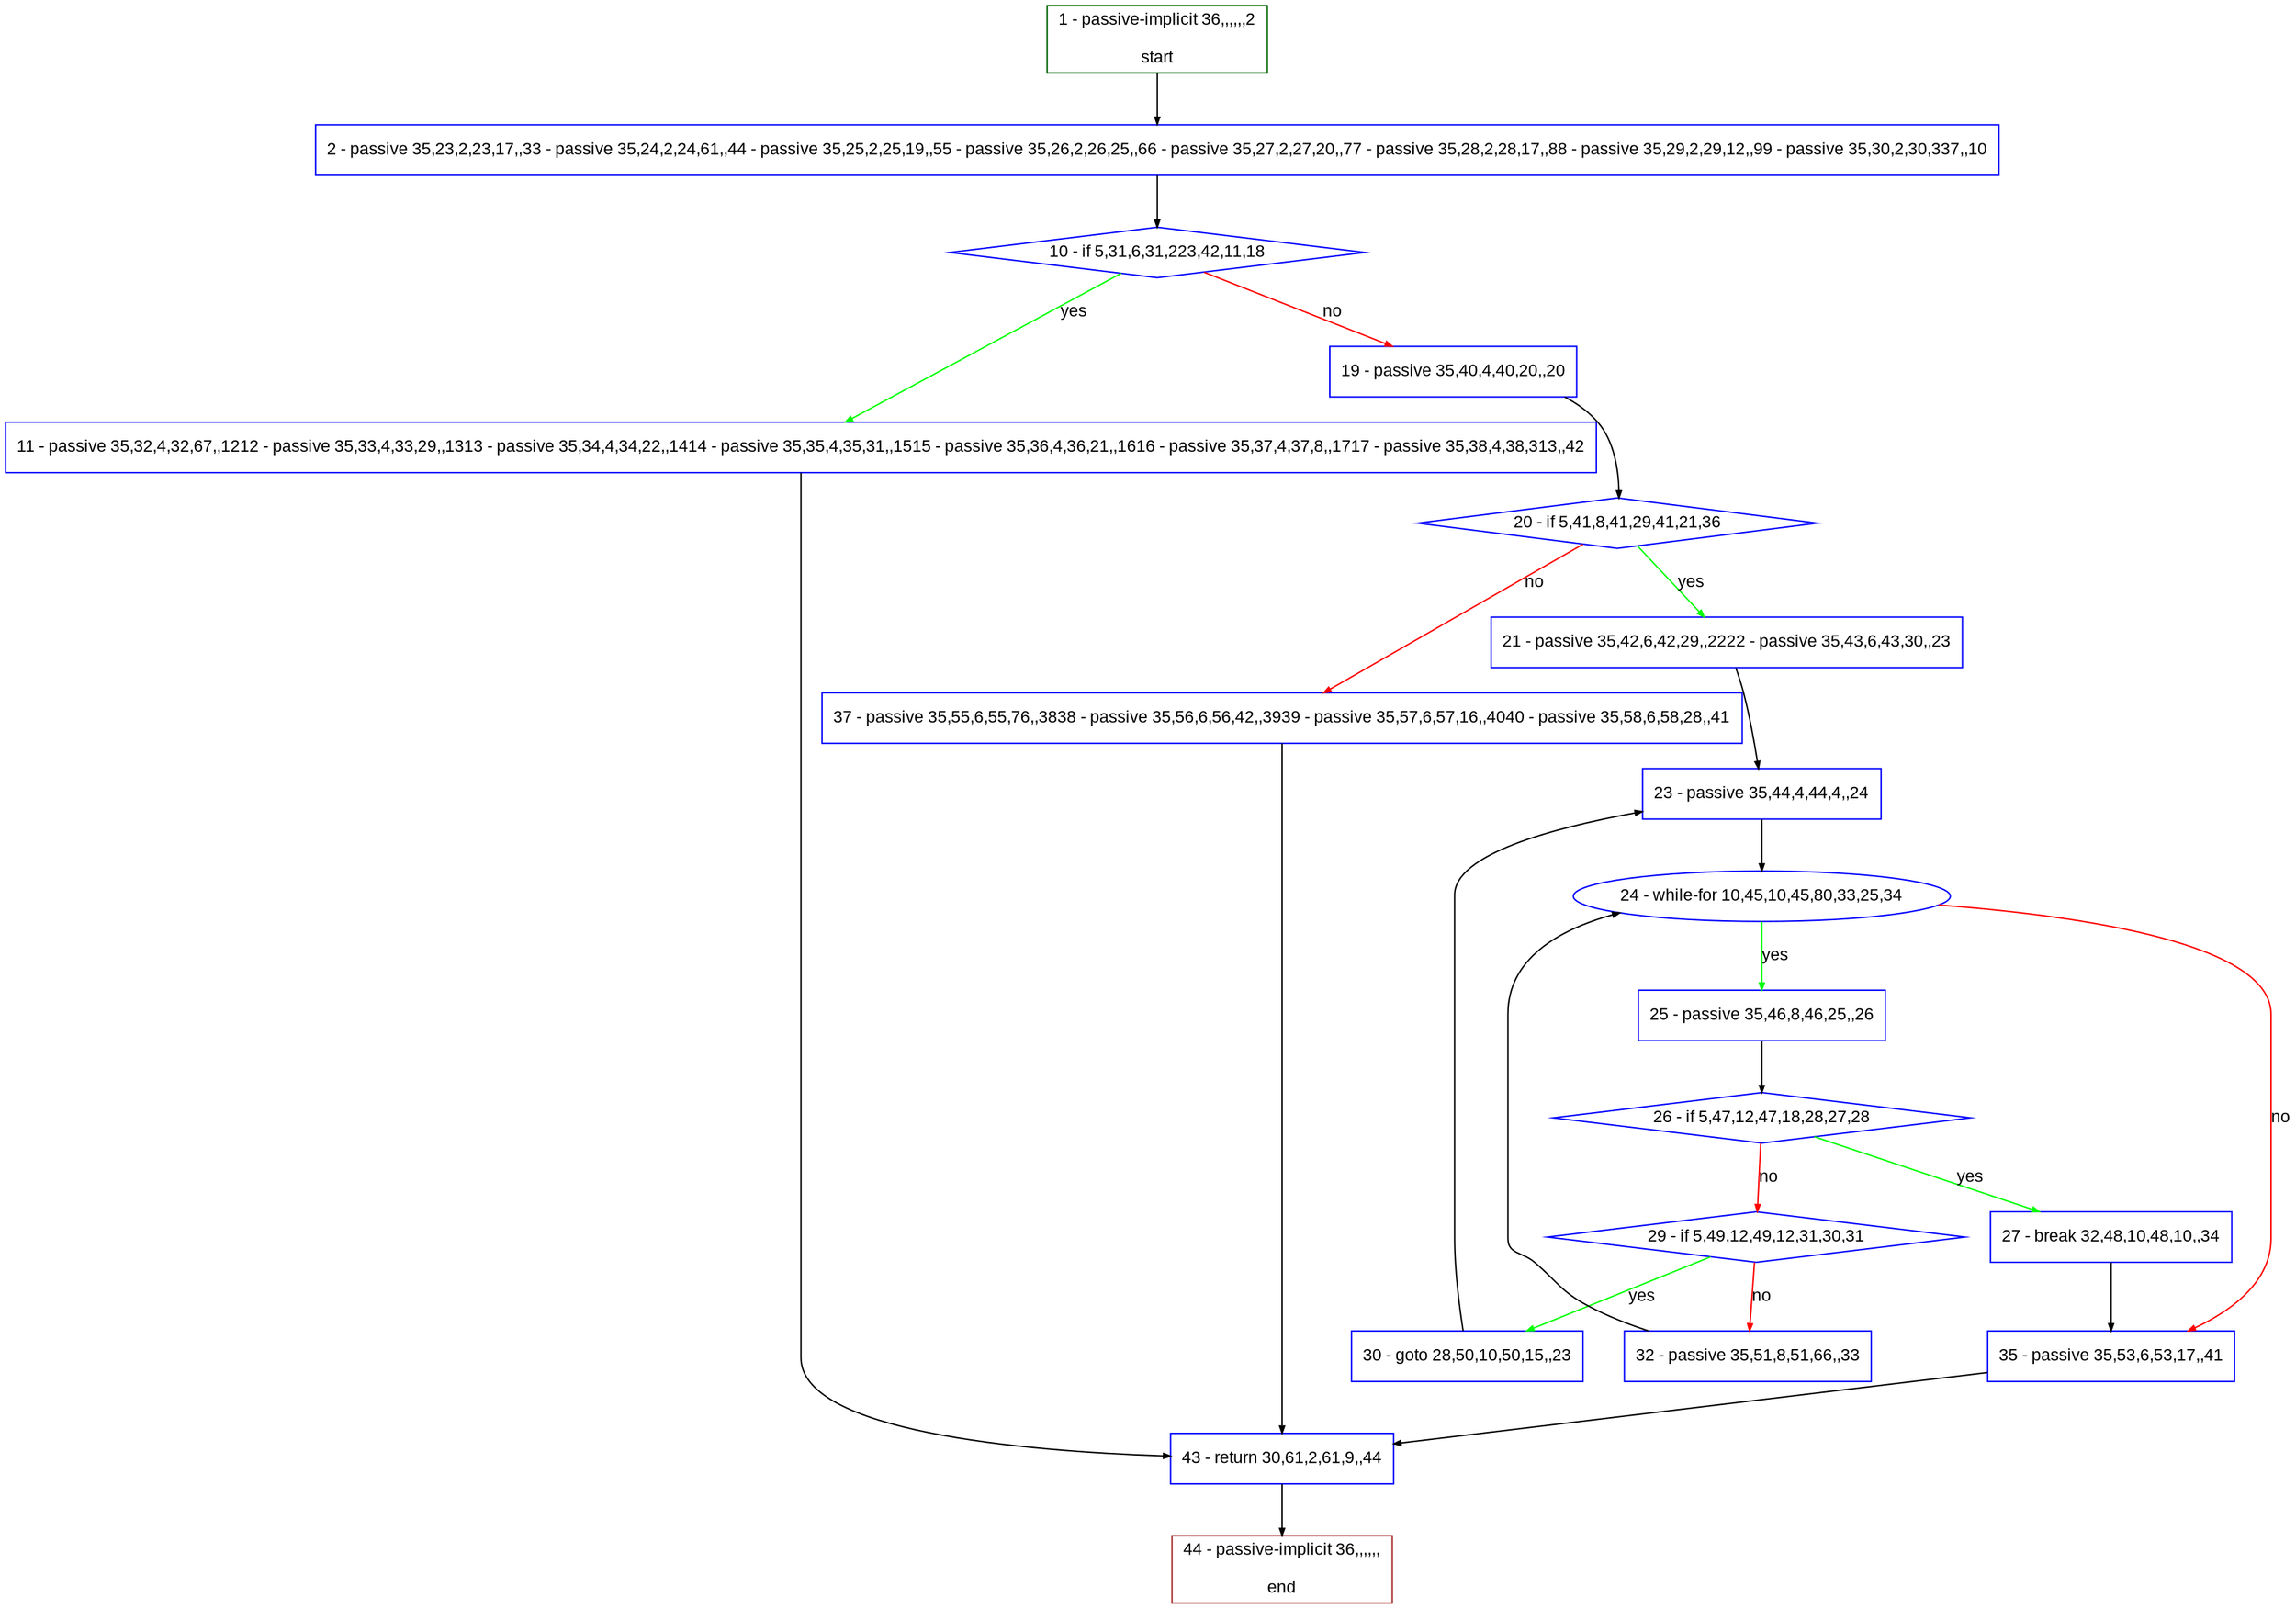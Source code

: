 digraph "" {
  graph [pack="true", label="", fontsize="12", packmode="clust", fontname="Arial", fillcolor="#FFFFCC", bgcolor="white", style="rounded,filled", compound="true"];
  node [node_initialized="no", label="", color="grey", fontsize="12", fillcolor="white", fontname="Arial", style="filled", shape="rectangle", compound="true", fixedsize="false"];
  edge [fontcolor="black", arrowhead="normal", arrowtail="none", arrowsize="0.5", ltail="", label="", color="black", fontsize="12", lhead="", fontname="Arial", dir="forward", compound="true"];
  __N1 [label="2 - passive 35,23,2,23,17,,33 - passive 35,24,2,24,61,,44 - passive 35,25,2,25,19,,55 - passive 35,26,2,26,25,,66 - passive 35,27,2,27,20,,77 - passive 35,28,2,28,17,,88 - passive 35,29,2,29,12,,99 - passive 35,30,2,30,337,,10", color="#0000ff", fillcolor="#ffffff", style="filled", shape="box"];
  __N2 [label="1 - passive-implicit 36,,,,,,2\n\nstart", color="#006400", fillcolor="#ffffff", style="filled", shape="box"];
  __N3 [label="10 - if 5,31,6,31,223,42,11,18", color="#0000ff", fillcolor="#ffffff", style="filled", shape="diamond"];
  __N4 [label="11 - passive 35,32,4,32,67,,1212 - passive 35,33,4,33,29,,1313 - passive 35,34,4,34,22,,1414 - passive 35,35,4,35,31,,1515 - passive 35,36,4,36,21,,1616 - passive 35,37,4,37,8,,1717 - passive 35,38,4,38,313,,42", color="#0000ff", fillcolor="#ffffff", style="filled", shape="box"];
  __N5 [label="19 - passive 35,40,4,40,20,,20", color="#0000ff", fillcolor="#ffffff", style="filled", shape="box"];
  __N6 [label="43 - return 30,61,2,61,9,,44", color="#0000ff", fillcolor="#ffffff", style="filled", shape="box"];
  __N7 [label="20 - if 5,41,8,41,29,41,21,36", color="#0000ff", fillcolor="#ffffff", style="filled", shape="diamond"];
  __N8 [label="21 - passive 35,42,6,42,29,,2222 - passive 35,43,6,43,30,,23", color="#0000ff", fillcolor="#ffffff", style="filled", shape="box"];
  __N9 [label="37 - passive 35,55,6,55,76,,3838 - passive 35,56,6,56,42,,3939 - passive 35,57,6,57,16,,4040 - passive 35,58,6,58,28,,41", color="#0000ff", fillcolor="#ffffff", style="filled", shape="box"];
  __N10 [label="23 - passive 35,44,4,44,4,,24", color="#0000ff", fillcolor="#ffffff", style="filled", shape="box"];
  __N11 [label="24 - while-for 10,45,10,45,80,33,25,34", color="#0000ff", fillcolor="#ffffff", style="filled", shape="oval"];
  __N12 [label="25 - passive 35,46,8,46,25,,26", color="#0000ff", fillcolor="#ffffff", style="filled", shape="box"];
  __N13 [label="35 - passive 35,53,6,53,17,,41", color="#0000ff", fillcolor="#ffffff", style="filled", shape="box"];
  __N14 [label="26 - if 5,47,12,47,18,28,27,28", color="#0000ff", fillcolor="#ffffff", style="filled", shape="diamond"];
  __N15 [label="27 - break 32,48,10,48,10,,34", color="#0000ff", fillcolor="#ffffff", style="filled", shape="box"];
  __N16 [label="29 - if 5,49,12,49,12,31,30,31", color="#0000ff", fillcolor="#ffffff", style="filled", shape="diamond"];
  __N17 [label="30 - goto 28,50,10,50,15,,23", color="#0000ff", fillcolor="#ffffff", style="filled", shape="box"];
  __N18 [label="32 - passive 35,51,8,51,66,,33", color="#0000ff", fillcolor="#ffffff", style="filled", shape="box"];
  __N19 [label="44 - passive-implicit 36,,,,,,\n\nend", color="#a52a2a", fillcolor="#ffffff", style="filled", shape="box"];
  __N2 -> __N1 [arrowhead="normal", arrowtail="none", color="#000000", label="", dir="forward"];
  __N1 -> __N3 [arrowhead="normal", arrowtail="none", color="#000000", label="", dir="forward"];
  __N3 -> __N4 [arrowhead="normal", arrowtail="none", color="#00ff00", label="yes", dir="forward"];
  __N3 -> __N5 [arrowhead="normal", arrowtail="none", color="#ff0000", label="no", dir="forward"];
  __N4 -> __N6 [arrowhead="normal", arrowtail="none", color="#000000", label="", dir="forward"];
  __N5 -> __N7 [arrowhead="normal", arrowtail="none", color="#000000", label="", dir="forward"];
  __N7 -> __N8 [arrowhead="normal", arrowtail="none", color="#00ff00", label="yes", dir="forward"];
  __N7 -> __N9 [arrowhead="normal", arrowtail="none", color="#ff0000", label="no", dir="forward"];
  __N8 -> __N10 [arrowhead="normal", arrowtail="none", color="#000000", label="", dir="forward"];
  __N10 -> __N11 [arrowhead="normal", arrowtail="none", color="#000000", label="", dir="forward"];
  __N11 -> __N12 [arrowhead="normal", arrowtail="none", color="#00ff00", label="yes", dir="forward"];
  __N11 -> __N13 [arrowhead="normal", arrowtail="none", color="#ff0000", label="no", dir="forward"];
  __N12 -> __N14 [arrowhead="normal", arrowtail="none", color="#000000", label="", dir="forward"];
  __N14 -> __N15 [arrowhead="normal", arrowtail="none", color="#00ff00", label="yes", dir="forward"];
  __N14 -> __N16 [arrowhead="normal", arrowtail="none", color="#ff0000", label="no", dir="forward"];
  __N15 -> __N13 [arrowhead="normal", arrowtail="none", color="#000000", label="", dir="forward"];
  __N16 -> __N17 [arrowhead="normal", arrowtail="none", color="#00ff00", label="yes", dir="forward"];
  __N16 -> __N18 [arrowhead="normal", arrowtail="none", color="#ff0000", label="no", dir="forward"];
  __N17 -> __N10 [arrowhead="normal", arrowtail="none", color="#000000", label="", dir="forward"];
  __N18 -> __N11 [arrowhead="normal", arrowtail="none", color="#000000", label="", dir="forward"];
  __N13 -> __N6 [arrowhead="normal", arrowtail="none", color="#000000", label="", dir="forward"];
  __N9 -> __N6 [arrowhead="normal", arrowtail="none", color="#000000", label="", dir="forward"];
  __N6 -> __N19 [arrowhead="normal", arrowtail="none", color="#000000", label="", dir="forward"];
}
